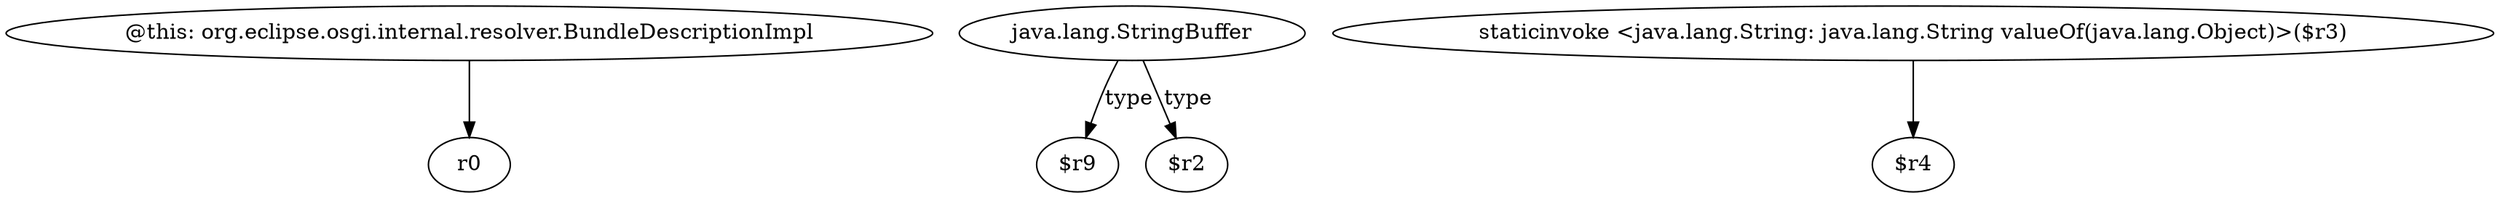 digraph g {
0[label="@this: org.eclipse.osgi.internal.resolver.BundleDescriptionImpl"]
1[label="r0"]
0->1[label=""]
2[label="java.lang.StringBuffer"]
3[label="$r9"]
2->3[label="type"]
4[label="staticinvoke <java.lang.String: java.lang.String valueOf(java.lang.Object)>($r3)"]
5[label="$r4"]
4->5[label=""]
6[label="$r2"]
2->6[label="type"]
}